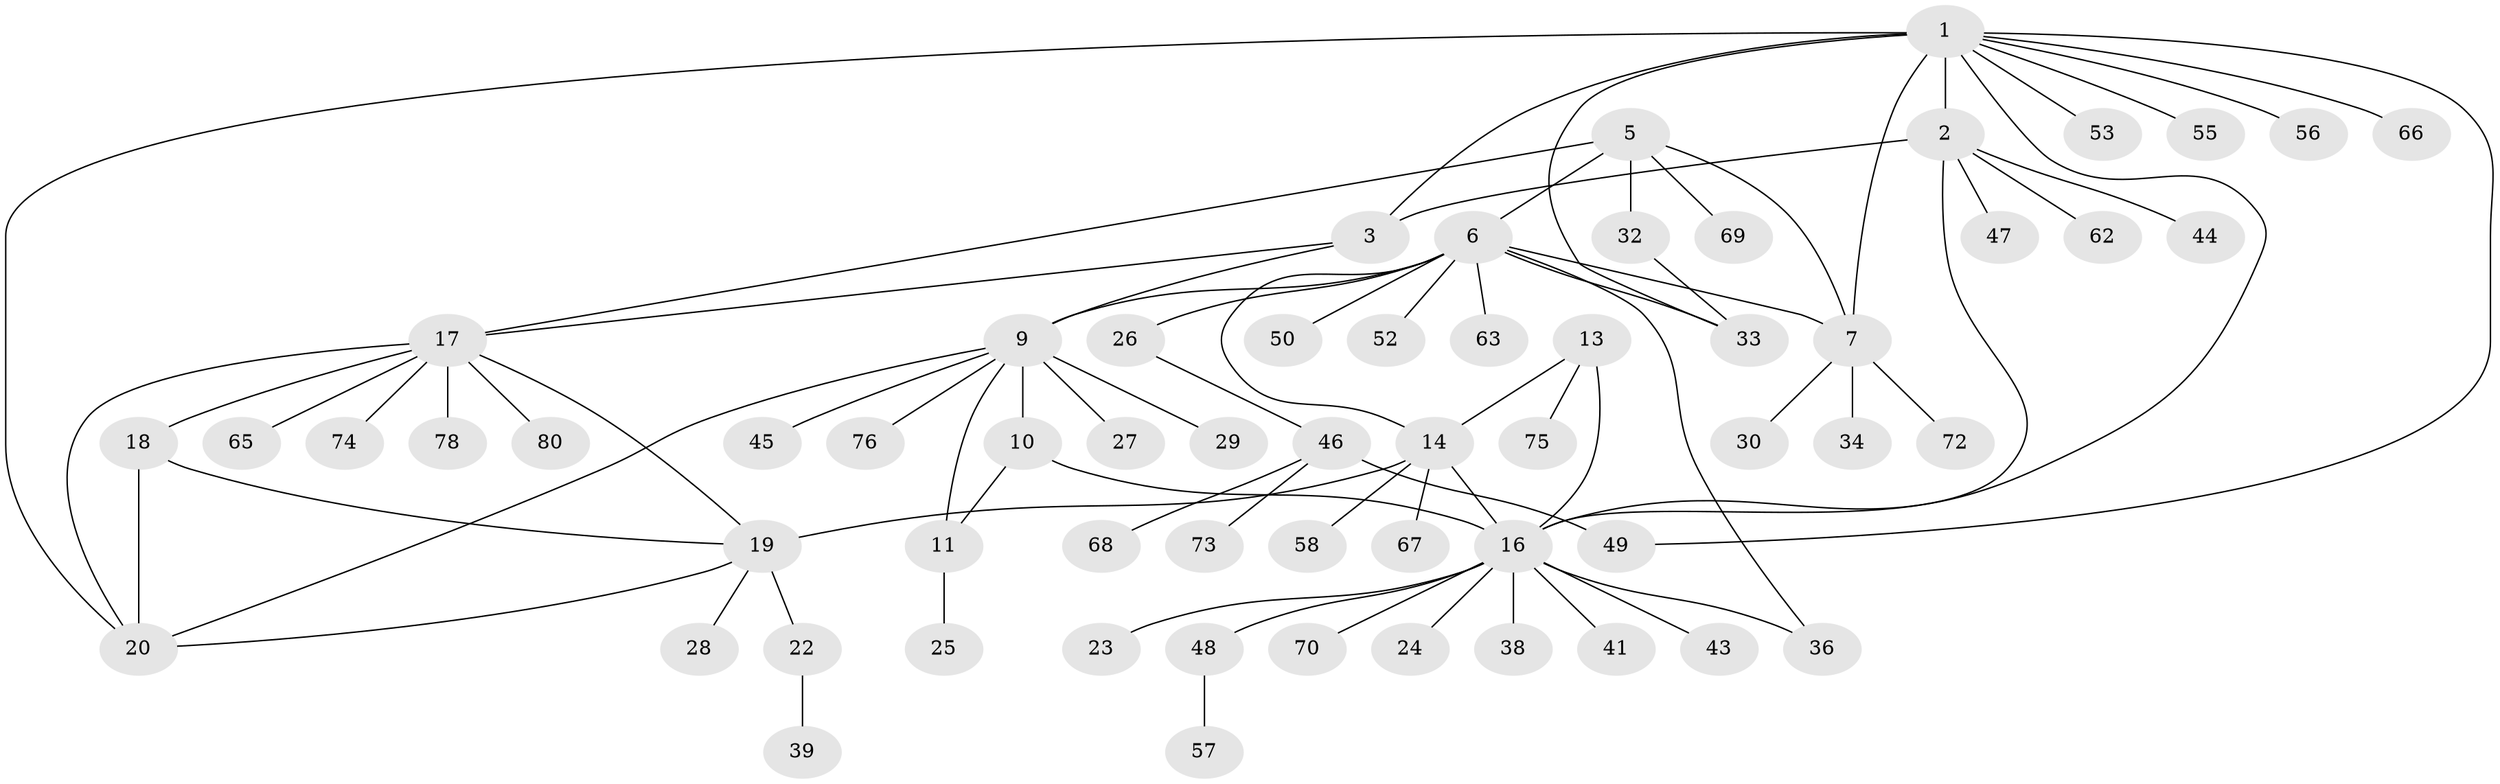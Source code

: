 // Generated by graph-tools (version 1.1) at 2025/24/03/03/25 07:24:16]
// undirected, 61 vertices, 79 edges
graph export_dot {
graph [start="1"]
  node [color=gray90,style=filled];
  1 [super="+4"];
  2 [super="+64"];
  3;
  5 [super="+54"];
  6 [super="+8"];
  7 [super="+60"];
  9 [super="+12"];
  10;
  11 [super="+42"];
  13;
  14 [super="+15"];
  16 [super="+35"];
  17 [super="+51"];
  18 [super="+21"];
  19 [super="+31"];
  20 [super="+40"];
  22;
  23;
  24 [super="+37"];
  25;
  26;
  27;
  28;
  29;
  30 [super="+61"];
  32;
  33 [super="+71"];
  34;
  36;
  38;
  39;
  41;
  43;
  44;
  45;
  46 [super="+59"];
  47 [super="+79"];
  48;
  49 [super="+77"];
  50;
  52;
  53;
  55;
  56;
  57;
  58;
  62;
  63;
  65;
  66;
  67;
  68;
  69;
  70;
  72;
  73;
  74;
  75;
  76;
  78;
  80;
  1 -- 2 [weight=2];
  1 -- 3 [weight=2];
  1 -- 53;
  1 -- 56;
  1 -- 66;
  1 -- 33;
  1 -- 7;
  1 -- 16;
  1 -- 49;
  1 -- 55;
  1 -- 20;
  2 -- 3;
  2 -- 16;
  2 -- 44;
  2 -- 47;
  2 -- 62;
  3 -- 17;
  3 -- 9;
  5 -- 6 [weight=2];
  5 -- 7;
  5 -- 17;
  5 -- 32;
  5 -- 69;
  6 -- 7 [weight=2];
  6 -- 26;
  6 -- 36;
  6 -- 50;
  6 -- 52;
  6 -- 63;
  6 -- 33;
  6 -- 9;
  6 -- 14;
  7 -- 30;
  7 -- 34;
  7 -- 72;
  9 -- 10 [weight=2];
  9 -- 11 [weight=2];
  9 -- 27;
  9 -- 45;
  9 -- 20;
  9 -- 76;
  9 -- 29;
  10 -- 11;
  10 -- 16;
  11 -- 25;
  13 -- 14 [weight=2];
  13 -- 16;
  13 -- 75;
  14 -- 16 [weight=2];
  14 -- 19;
  14 -- 67;
  14 -- 58;
  16 -- 23;
  16 -- 24;
  16 -- 36;
  16 -- 38;
  16 -- 41;
  16 -- 43;
  16 -- 48;
  16 -- 70;
  17 -- 18;
  17 -- 19;
  17 -- 20;
  17 -- 65;
  17 -- 74;
  17 -- 78;
  17 -- 80;
  18 -- 19;
  18 -- 20;
  19 -- 20;
  19 -- 22;
  19 -- 28;
  22 -- 39;
  26 -- 46;
  32 -- 33;
  46 -- 49;
  46 -- 68;
  46 -- 73;
  48 -- 57;
}
